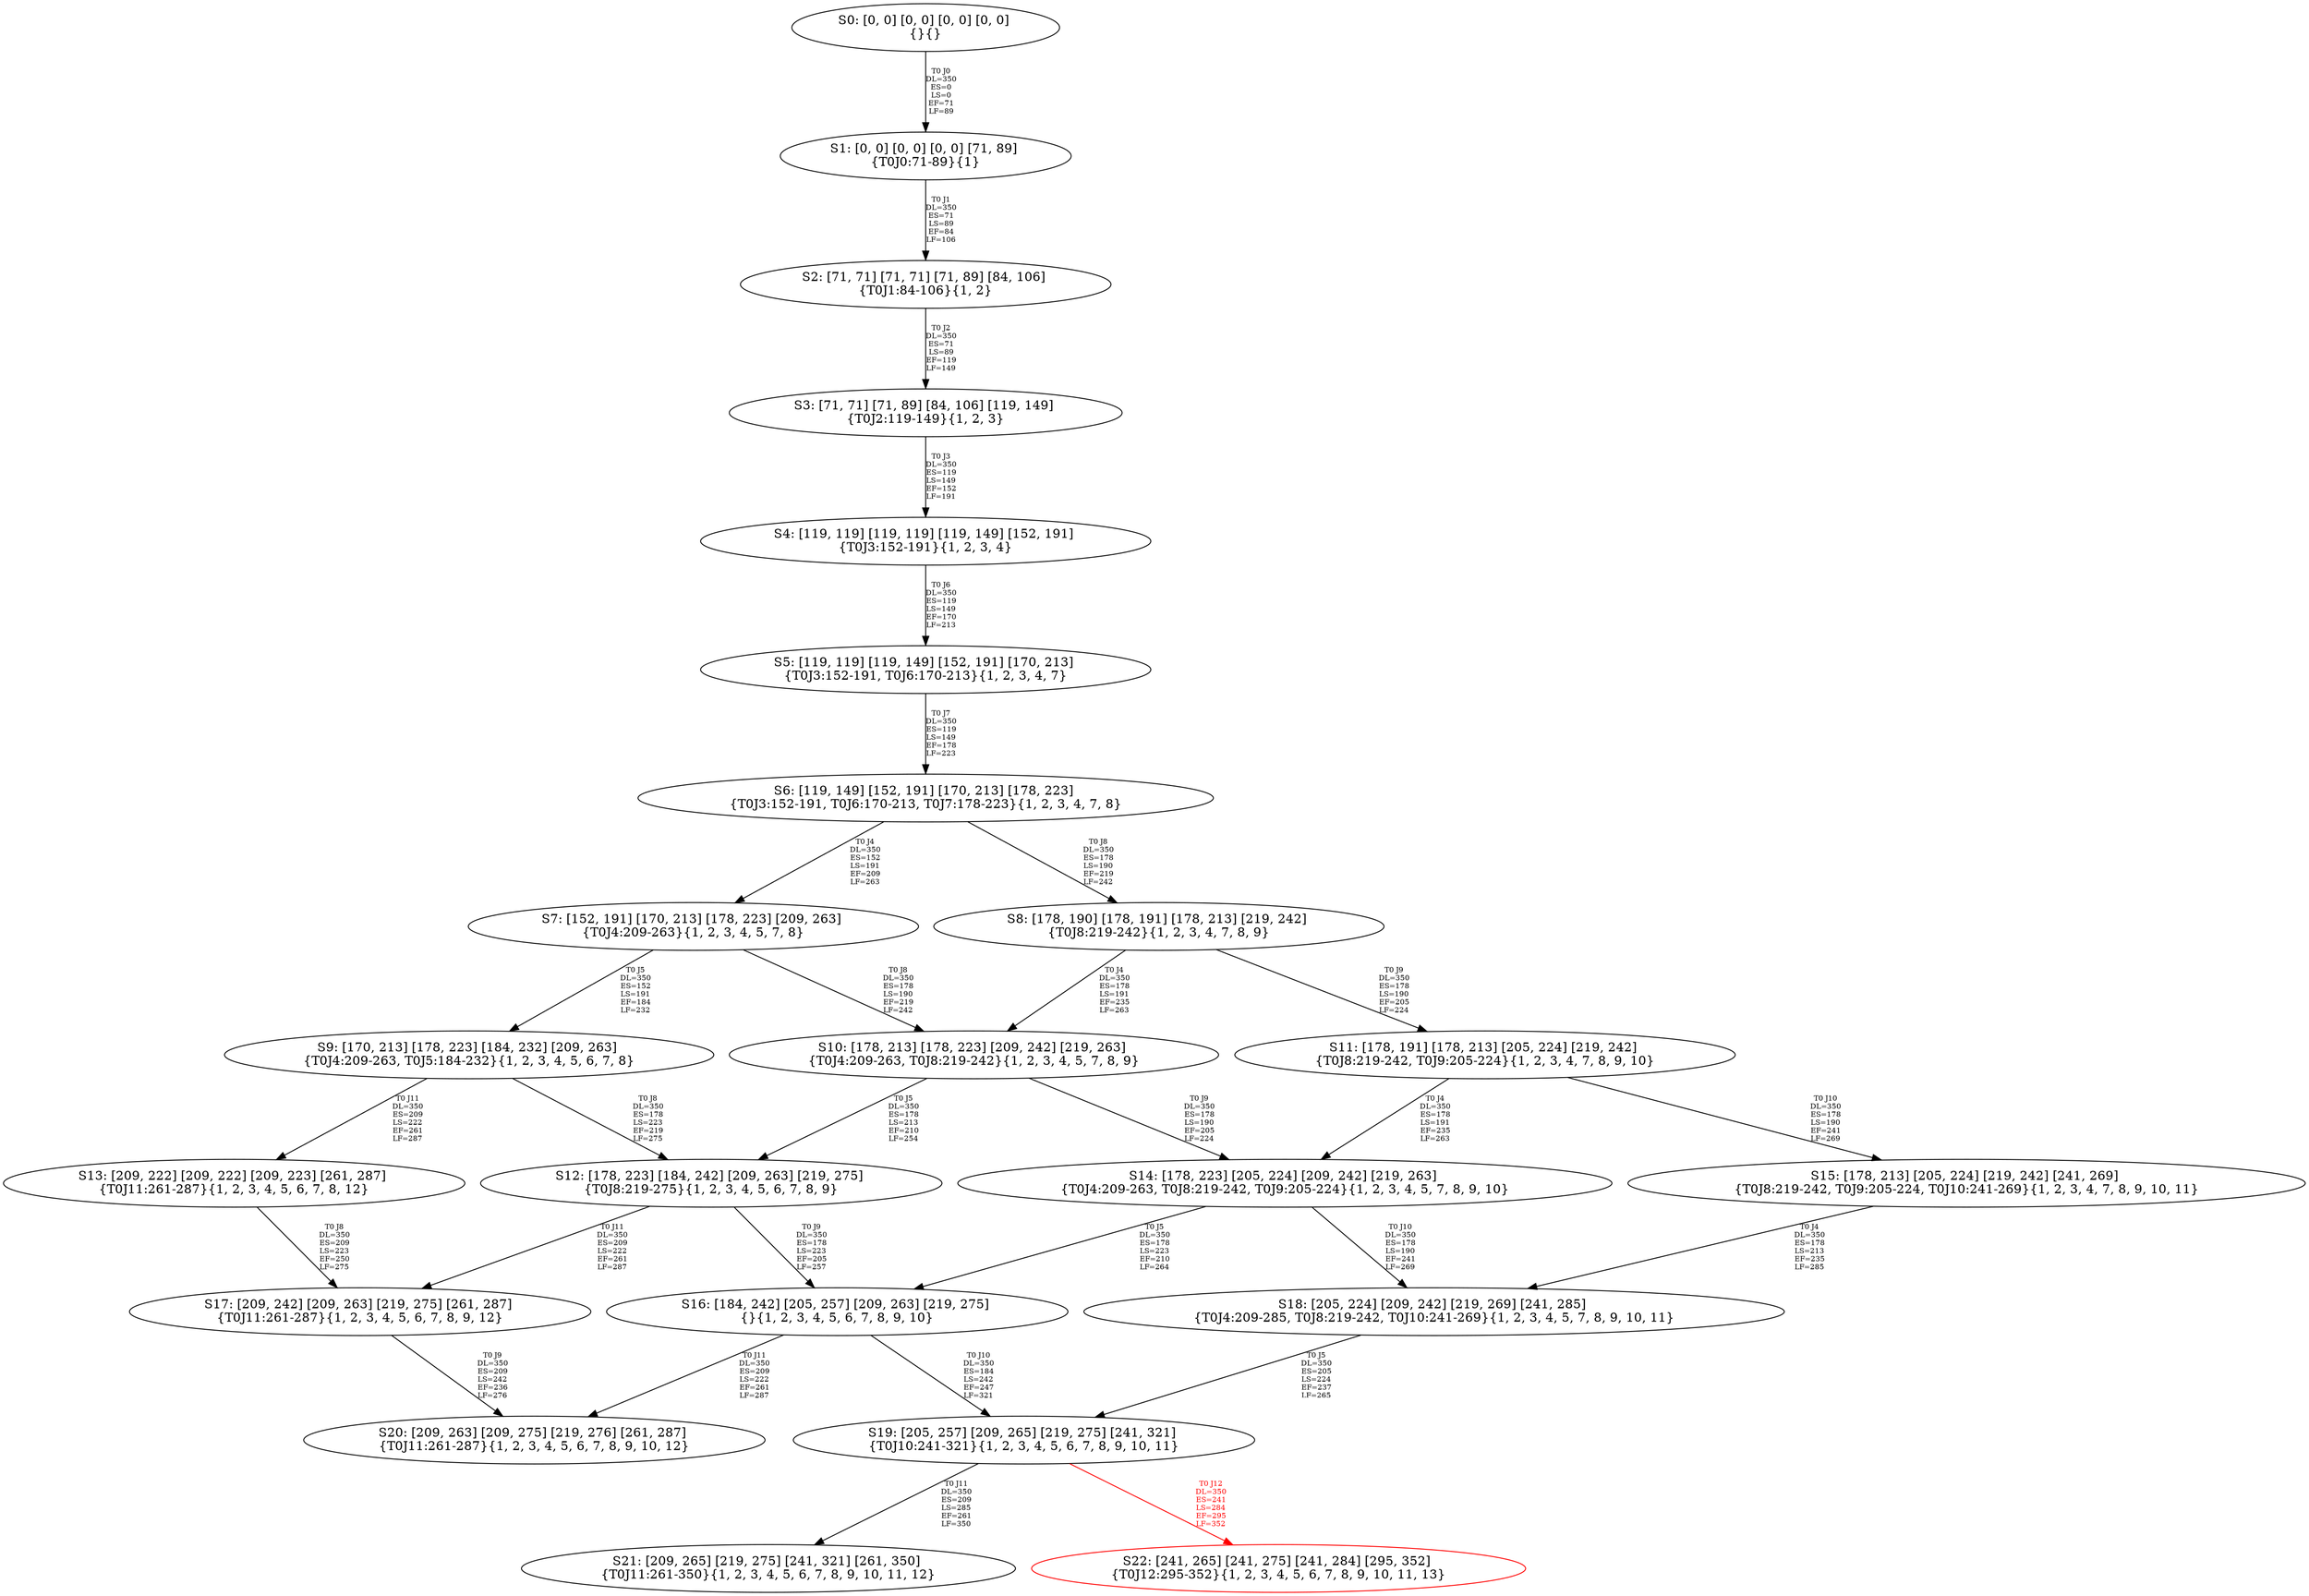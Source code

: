 digraph {
	S0[label="S0: [0, 0] [0, 0] [0, 0] [0, 0] \n{}{}"];
	S1[label="S1: [0, 0] [0, 0] [0, 0] [71, 89] \n{T0J0:71-89}{1}"];
	S2[label="S2: [71, 71] [71, 71] [71, 89] [84, 106] \n{T0J1:84-106}{1, 2}"];
	S3[label="S3: [71, 71] [71, 89] [84, 106] [119, 149] \n{T0J2:119-149}{1, 2, 3}"];
	S4[label="S4: [119, 119] [119, 119] [119, 149] [152, 191] \n{T0J3:152-191}{1, 2, 3, 4}"];
	S5[label="S5: [119, 119] [119, 149] [152, 191] [170, 213] \n{T0J3:152-191, T0J6:170-213}{1, 2, 3, 4, 7}"];
	S6[label="S6: [119, 149] [152, 191] [170, 213] [178, 223] \n{T0J3:152-191, T0J6:170-213, T0J7:178-223}{1, 2, 3, 4, 7, 8}"];
	S7[label="S7: [152, 191] [170, 213] [178, 223] [209, 263] \n{T0J4:209-263}{1, 2, 3, 4, 5, 7, 8}"];
	S8[label="S8: [178, 190] [178, 191] [178, 213] [219, 242] \n{T0J8:219-242}{1, 2, 3, 4, 7, 8, 9}"];
	S9[label="S9: [170, 213] [178, 223] [184, 232] [209, 263] \n{T0J4:209-263, T0J5:184-232}{1, 2, 3, 4, 5, 6, 7, 8}"];
	S10[label="S10: [178, 213] [178, 223] [209, 242] [219, 263] \n{T0J4:209-263, T0J8:219-242}{1, 2, 3, 4, 5, 7, 8, 9}"];
	S11[label="S11: [178, 191] [178, 213] [205, 224] [219, 242] \n{T0J8:219-242, T0J9:205-224}{1, 2, 3, 4, 7, 8, 9, 10}"];
	S12[label="S12: [178, 223] [184, 242] [209, 263] [219, 275] \n{T0J8:219-275}{1, 2, 3, 4, 5, 6, 7, 8, 9}"];
	S13[label="S13: [209, 222] [209, 222] [209, 223] [261, 287] \n{T0J11:261-287}{1, 2, 3, 4, 5, 6, 7, 8, 12}"];
	S14[label="S14: [178, 223] [205, 224] [209, 242] [219, 263] \n{T0J4:209-263, T0J8:219-242, T0J9:205-224}{1, 2, 3, 4, 5, 7, 8, 9, 10}"];
	S15[label="S15: [178, 213] [205, 224] [219, 242] [241, 269] \n{T0J8:219-242, T0J9:205-224, T0J10:241-269}{1, 2, 3, 4, 7, 8, 9, 10, 11}"];
	S16[label="S16: [184, 242] [205, 257] [209, 263] [219, 275] \n{}{1, 2, 3, 4, 5, 6, 7, 8, 9, 10}"];
	S17[label="S17: [209, 242] [209, 263] [219, 275] [261, 287] \n{T0J11:261-287}{1, 2, 3, 4, 5, 6, 7, 8, 9, 12}"];
	S18[label="S18: [205, 224] [209, 242] [219, 269] [241, 285] \n{T0J4:209-285, T0J8:219-242, T0J10:241-269}{1, 2, 3, 4, 5, 7, 8, 9, 10, 11}"];
	S19[label="S19: [205, 257] [209, 265] [219, 275] [241, 321] \n{T0J10:241-321}{1, 2, 3, 4, 5, 6, 7, 8, 9, 10, 11}"];
	S20[label="S20: [209, 263] [209, 275] [219, 276] [261, 287] \n{T0J11:261-287}{1, 2, 3, 4, 5, 6, 7, 8, 9, 10, 12}"];
	S21[label="S21: [209, 265] [219, 275] [241, 321] [261, 350] \n{T0J11:261-350}{1, 2, 3, 4, 5, 6, 7, 8, 9, 10, 11, 12}"];
	S22[label="S22: [241, 265] [241, 275] [241, 284] [295, 352] \n{T0J12:295-352}{1, 2, 3, 4, 5, 6, 7, 8, 9, 10, 11, 13}"];
	S0 -> S1[label="T0 J0\nDL=350\nES=0\nLS=0\nEF=71\nLF=89",fontsize=8];
	S1 -> S2[label="T0 J1\nDL=350\nES=71\nLS=89\nEF=84\nLF=106",fontsize=8];
	S2 -> S3[label="T0 J2\nDL=350\nES=71\nLS=89\nEF=119\nLF=149",fontsize=8];
	S3 -> S4[label="T0 J3\nDL=350\nES=119\nLS=149\nEF=152\nLF=191",fontsize=8];
	S4 -> S5[label="T0 J6\nDL=350\nES=119\nLS=149\nEF=170\nLF=213",fontsize=8];
	S5 -> S6[label="T0 J7\nDL=350\nES=119\nLS=149\nEF=178\nLF=223",fontsize=8];
	S6 -> S7[label="T0 J4\nDL=350\nES=152\nLS=191\nEF=209\nLF=263",fontsize=8];
	S6 -> S8[label="T0 J8\nDL=350\nES=178\nLS=190\nEF=219\nLF=242",fontsize=8];
	S7 -> S9[label="T0 J5\nDL=350\nES=152\nLS=191\nEF=184\nLF=232",fontsize=8];
	S7 -> S10[label="T0 J8\nDL=350\nES=178\nLS=190\nEF=219\nLF=242",fontsize=8];
	S8 -> S10[label="T0 J4\nDL=350\nES=178\nLS=191\nEF=235\nLF=263",fontsize=8];
	S8 -> S11[label="T0 J9\nDL=350\nES=178\nLS=190\nEF=205\nLF=224",fontsize=8];
	S9 -> S12[label="T0 J8\nDL=350\nES=178\nLS=223\nEF=219\nLF=275",fontsize=8];
	S9 -> S13[label="T0 J11\nDL=350\nES=209\nLS=222\nEF=261\nLF=287",fontsize=8];
	S10 -> S12[label="T0 J5\nDL=350\nES=178\nLS=213\nEF=210\nLF=254",fontsize=8];
	S10 -> S14[label="T0 J9\nDL=350\nES=178\nLS=190\nEF=205\nLF=224",fontsize=8];
	S11 -> S14[label="T0 J4\nDL=350\nES=178\nLS=191\nEF=235\nLF=263",fontsize=8];
	S11 -> S15[label="T0 J10\nDL=350\nES=178\nLS=190\nEF=241\nLF=269",fontsize=8];
	S12 -> S16[label="T0 J9\nDL=350\nES=178\nLS=223\nEF=205\nLF=257",fontsize=8];
	S12 -> S17[label="T0 J11\nDL=350\nES=209\nLS=222\nEF=261\nLF=287",fontsize=8];
	S13 -> S17[label="T0 J8\nDL=350\nES=209\nLS=223\nEF=250\nLF=275",fontsize=8];
	S14 -> S16[label="T0 J5\nDL=350\nES=178\nLS=223\nEF=210\nLF=264",fontsize=8];
	S14 -> S18[label="T0 J10\nDL=350\nES=178\nLS=190\nEF=241\nLF=269",fontsize=8];
	S15 -> S18[label="T0 J4\nDL=350\nES=178\nLS=213\nEF=235\nLF=285",fontsize=8];
	S16 -> S19[label="T0 J10\nDL=350\nES=184\nLS=242\nEF=247\nLF=321",fontsize=8];
	S16 -> S20[label="T0 J11\nDL=350\nES=209\nLS=222\nEF=261\nLF=287",fontsize=8];
	S17 -> S20[label="T0 J9\nDL=350\nES=209\nLS=242\nEF=236\nLF=276",fontsize=8];
	S18 -> S19[label="T0 J5\nDL=350\nES=205\nLS=224\nEF=237\nLF=265",fontsize=8];
	S19 -> S21[label="T0 J11\nDL=350\nES=209\nLS=285\nEF=261\nLF=350",fontsize=8];
	S19 -> S22[label="T0 J12\nDL=350\nES=241\nLS=284\nEF=295\nLF=352",color=Red,fontcolor=Red,fontsize=8];
S22[color=Red];
}
